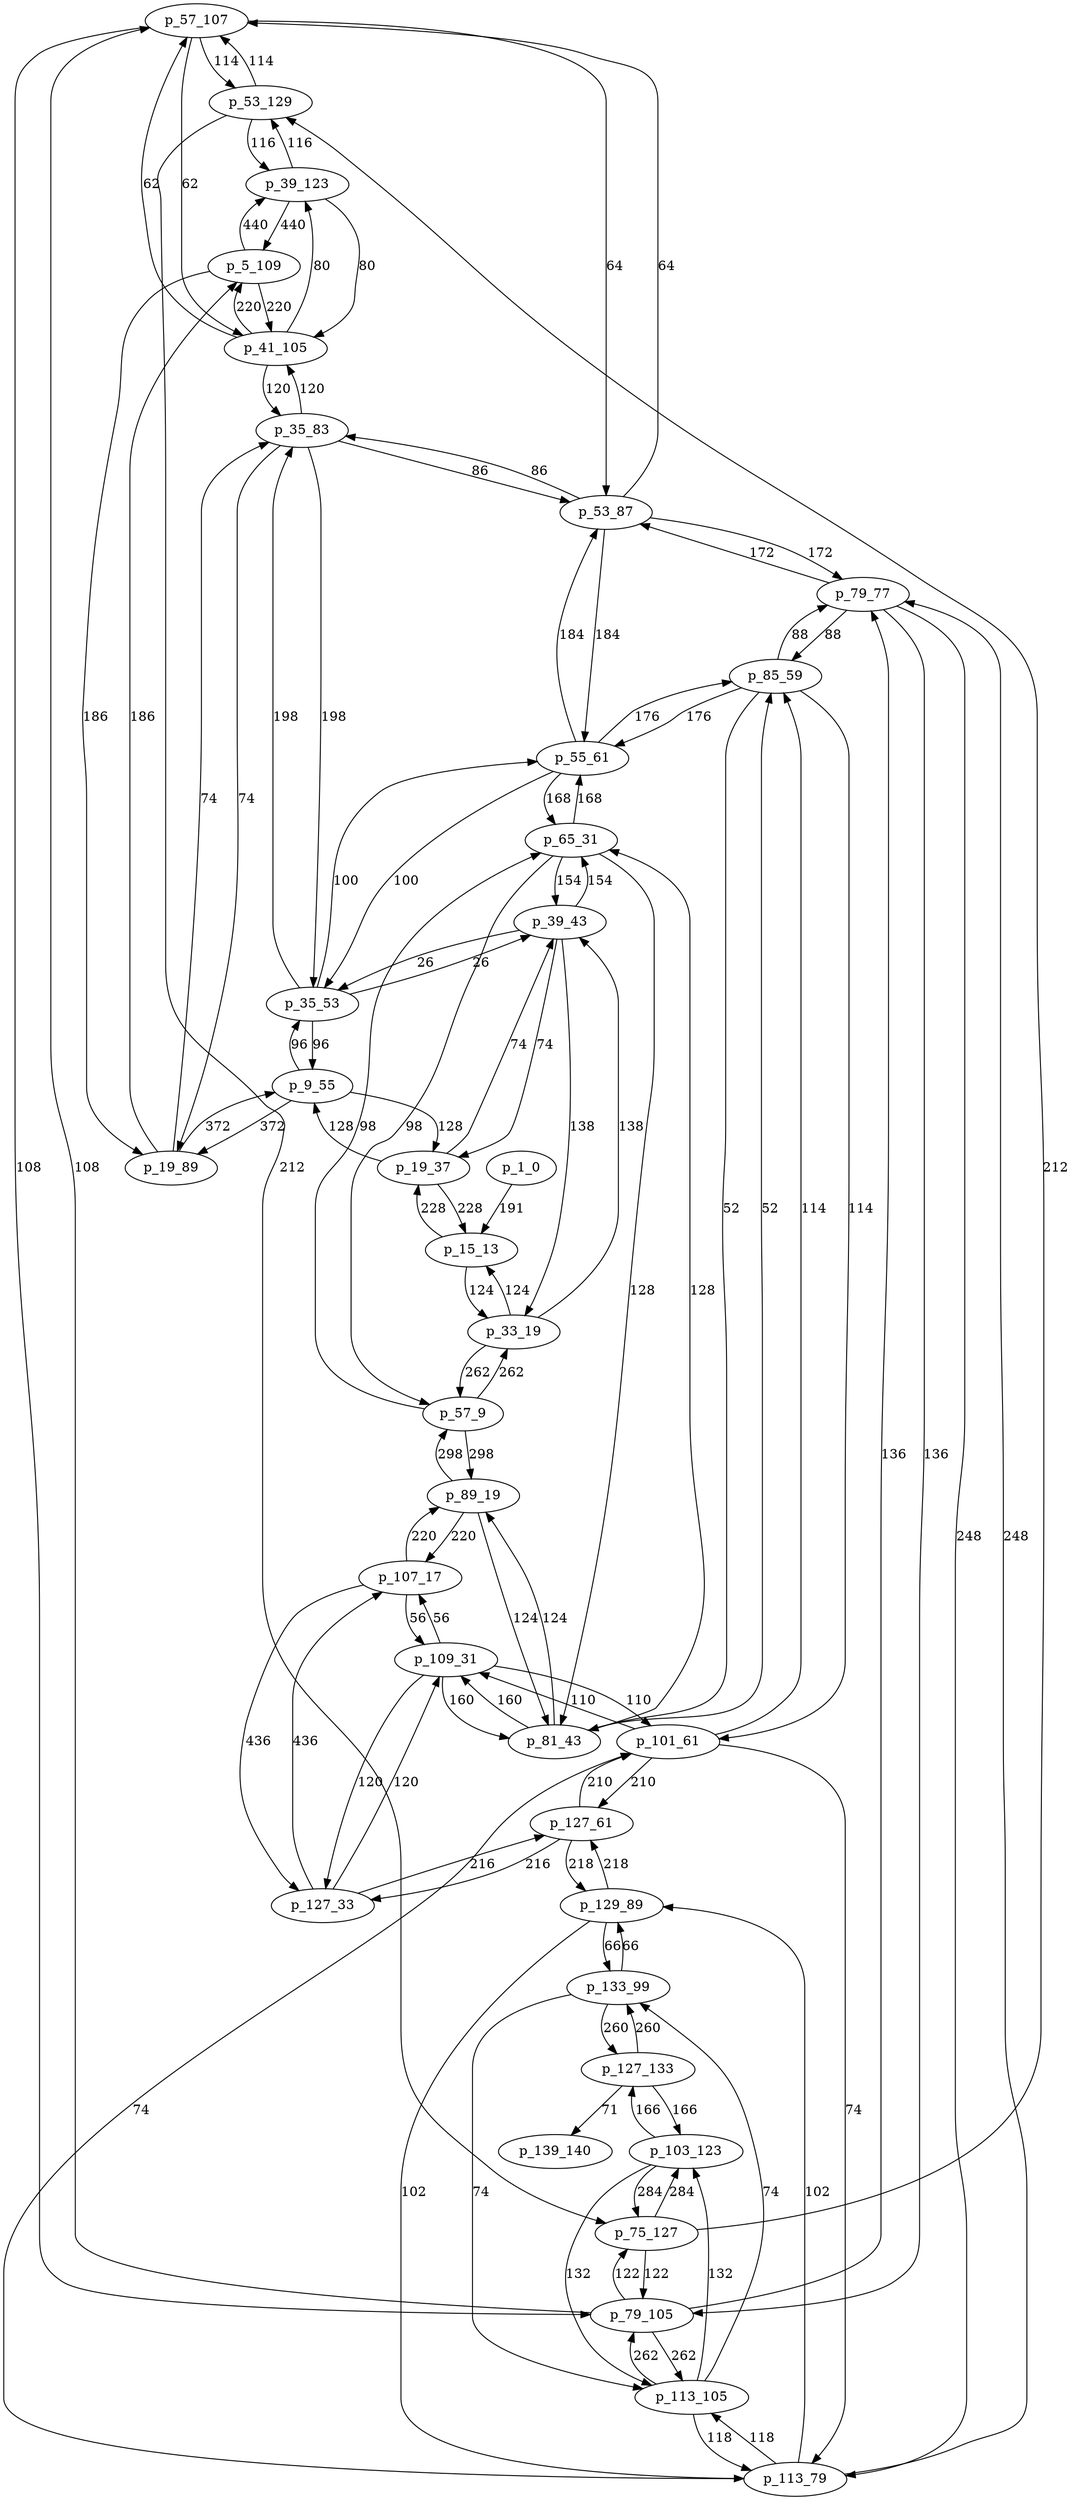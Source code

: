 digraph {
  p_57_107 -> p_53_129 [label = "114"]
  p_57_107 -> p_53_87 [label = "64"]
  p_57_107 -> p_41_105 [label = "62"]
  p_57_107 -> p_79_105 [label = "108"]
  p_129_89 -> p_133_99 [label = "66"]
  p_129_89 -> p_127_61 [label = "218"]
  p_129_89 -> p_113_79 [label = "102"]
  p_39_43 -> p_35_53 [label = "26"]
  p_39_43 -> p_33_19 [label = "138"]
  p_39_43 -> p_19_37 [label = "74"]
  p_39_43 -> p_65_31 [label = "154"]
  p_19_37 -> p_9_55 [label = "128"]
  p_19_37 -> p_15_13 [label = "228"]
  p_19_37 -> p_39_43 [label = "74"]
  p_65_31 -> p_55_61 [label = "168"]
  p_65_31 -> p_57_9 [label = "98"]
  p_65_31 -> p_39_43 [label = "154"]
  p_65_31 -> p_81_43 [label = "128"]
  p_1_0 -> p_15_13 [label = "191"]
  p_101_61 -> p_113_79 [label = "74"]
  p_101_61 -> p_109_31 [label = "110"]
  p_101_61 -> p_85_59 [label = "114"]
  p_101_61 -> p_127_61 [label = "210"]
  p_35_53 -> p_35_83 [label = "198"]
  p_35_53 -> p_39_43 [label = "26"]
  p_35_53 -> p_9_55 [label = "96"]
  p_35_53 -> p_55_61 [label = "100"]
  p_79_77 -> p_79_105 [label = "136"]
  p_79_77 -> p_85_59 [label = "88"]
  p_79_77 -> p_53_87 [label = "172"]
  p_79_77 -> p_113_79 [label = "248"]
  p_35_83 -> p_41_105 [label = "120"]
  p_35_83 -> p_35_53 [label = "198"]
  p_35_83 -> p_19_89 [label = "74"]
  p_35_83 -> p_53_87 [label = "86"]
  p_79_105 -> p_75_127 [label = "122"]
  p_79_105 -> p_79_77 [label = "136"]
  p_79_105 -> p_57_107 [label = "108"]
  p_79_105 -> p_113_105 [label = "262"]
  p_127_133 -> p_139_140 [label = "71"]
  p_127_133 -> p_133_99 [label = "260"]
  p_127_133 -> p_103_123 [label = "166"]
  p_39_123 -> p_41_105 [label = "80"]
  p_39_123 -> p_5_109 [label = "440"]
  p_39_123 -> p_53_129 [label = "116"]
  p_89_19 -> p_81_43 [label = "124"]
  p_89_19 -> p_57_9 [label = "298"]
  p_89_19 -> p_107_17 [label = "220"]
  p_53_129 -> p_57_107 [label = "114"]
  p_53_129 -> p_39_123 [label = "116"]
  p_53_129 -> p_75_127 [label = "212"]
  p_113_79 -> p_113_105 [label = "118"]
  p_113_79 -> p_101_61 [label = "74"]
  p_113_79 -> p_79_77 [label = "248"]
  p_113_79 -> p_129_89 [label = "102"]
  p_33_19 -> p_39_43 [label = "138"]
  p_33_19 -> p_15_13 [label = "124"]
  p_33_19 -> p_57_9 [label = "262"]
  p_103_123 -> p_113_105 [label = "132"]
  p_103_123 -> p_75_127 [label = "284"]
  p_103_123 -> p_127_133 [label = "166"]
  p_107_17 -> p_109_31 [label = "56"]
  p_107_17 -> p_89_19 [label = "220"]
  p_107_17 -> p_127_33 [label = "436"]
  p_109_31 -> p_101_61 [label = "110"]
  p_109_31 -> p_107_17 [label = "56"]
  p_109_31 -> p_81_43 [label = "160"]
  p_109_31 -> p_127_33 [label = "120"]
  p_57_9 -> p_65_31 [label = "98"]
  p_57_9 -> p_33_19 [label = "262"]
  p_57_9 -> p_89_19 [label = "298"]
  p_133_99 -> p_127_133 [label = "260"]
  p_133_99 -> p_129_89 [label = "66"]
  p_133_99 -> p_113_105 [label = "74"]
  p_85_59 -> p_79_77 [label = "88"]
  p_85_59 -> p_81_43 [label = "52"]
  p_85_59 -> p_55_61 [label = "176"]
  p_85_59 -> p_101_61 [label = "114"]
  p_127_33 -> p_127_61 [label = "216"]
  p_127_33 -> p_107_17 [label = "436"]
  p_127_33 -> p_109_31 [label = "120"]
  p_15_13 -> p_19_37 [label = "228"]
  p_15_13 -> p_33_19 [label = "124"]
  p_41_105 -> p_39_123 [label = "80"]
  p_41_105 -> p_35_83 [label = "120"]
  p_41_105 -> p_5_109 [label = "220"]
  p_41_105 -> p_57_107 [label = "62"]
  p_127_61 -> p_129_89 [label = "218"]
  p_127_61 -> p_127_33 [label = "216"]
  p_127_61 -> p_101_61 [label = "210"]
  p_9_55 -> p_19_89 [label = "372"]
  p_9_55 -> p_19_37 [label = "128"]
  p_9_55 -> p_35_53 [label = "96"]
  p_55_61 -> p_53_87 [label = "184"]
  p_55_61 -> p_65_31 [label = "168"]
  p_55_61 -> p_35_53 [label = "100"]
  p_55_61 -> p_85_59 [label = "176"]
  p_5_109 -> p_39_123 [label = "440"]
  p_5_109 -> p_19_89 [label = "186"]
  p_5_109 -> p_41_105 [label = "220"]
  p_75_127 -> p_79_105 [label = "122"]
  p_75_127 -> p_53_129 [label = "212"]
  p_75_127 -> p_103_123 [label = "284"]
  p_19_89 -> p_5_109 [label = "186"]
  p_19_89 -> p_9_55 [label = "372"]
  p_19_89 -> p_35_83 [label = "74"]
  p_113_105 -> p_103_123 [label = "132"]
  p_113_105 -> p_113_79 [label = "118"]
  p_113_105 -> p_79_105 [label = "262"]
  p_113_105 -> p_133_99 [label = "74"]
  p_81_43 -> p_85_59 [label = "52"]
  p_81_43 -> p_89_19 [label = "124"]
  p_81_43 -> p_65_31 [label = "128"]
  p_81_43 -> p_109_31 [label = "160"]
  p_53_87 -> p_57_107 [label = "64"]
  p_53_87 -> p_55_61 [label = "184"]
  p_53_87 -> p_35_83 [label = "86"]
  p_53_87 -> p_79_77 [label = "172"]
}